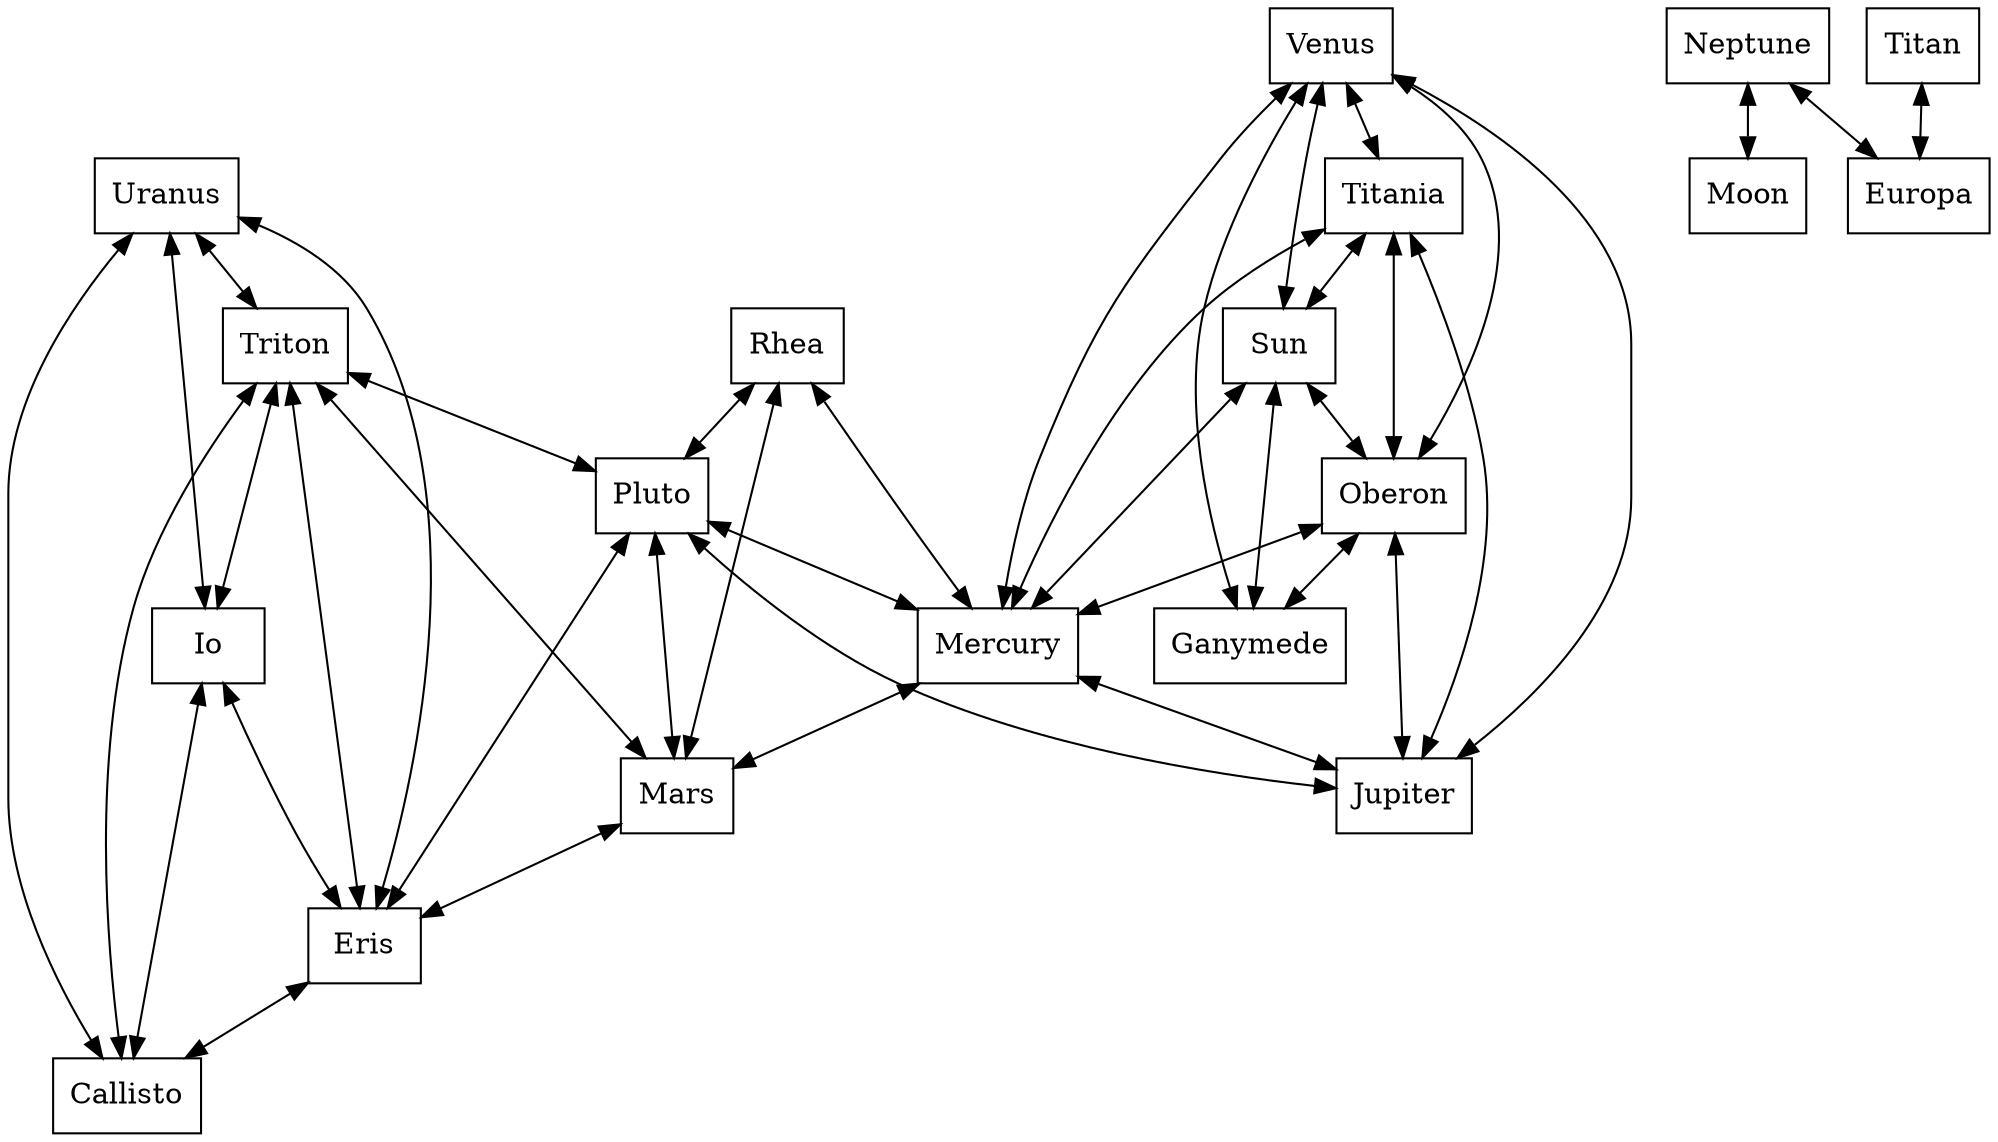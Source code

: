 digraph G {
  Eris [fillcolor="#0003E8", label="Eris", shape=box, ];
  Neptune [fillcolor="#0003E8", label="Neptune", shape=box, ];
  Mercury [fillcolor="#0003E8", label="Mercury", shape=box, ];
  Uranus [fillcolor="#0003E8", label="Uranus", shape=box, ];
  Ganymede [fillcolor="#0003E8", label="Ganymede", shape=box, ];
  Rhea [fillcolor="#0003E8", label="Rhea", shape=box, ];
  Titan [fillcolor="#0003E8", label="Titan", shape=box, ];
  Moon [fillcolor="#0003E8", label="Moon", shape=box, ];
  Sun [fillcolor="#0003E8", label="Sun", shape=box, ];
  Oberon [fillcolor="#0003E8", label="Oberon", shape=box, ];
  Venus [fillcolor="#0003E8", label="Venus", shape=box, ];
  Titania [fillcolor="#0003E8", label="Titania", shape=box, ];
  Jupiter [fillcolor="#0003E8", label="Jupiter", shape=box, ];
  Europa [fillcolor="#0003E8", label="Europa", shape=box, ];
  Callisto [fillcolor="#0003E8", label="Callisto", shape=box, ];
  Pluto [fillcolor="#0003E8", label="Pluto", shape=box, ];
  Mars [fillcolor="#0003E8", label="Mars", shape=box, ];
  Io [fillcolor="#0003E8", label="Io", shape=box, ];
  Triton [fillcolor="#0003E8", label="Triton", shape=box, ];
  
  
  Eris -> Callisto [dir=both, ];
  Neptune -> Europa [dir=both, ];
  Neptune -> Moon [dir=both, ];
  Mercury -> Jupiter [dir=both, ];
  Mercury -> Mars [dir=both, ];
  Uranus -> Callisto [dir=both, ];
  Uranus -> Eris [dir=both, ];
  Uranus -> Io [dir=both, ];
  Uranus -> Triton [dir=both, ];
  Rhea -> Mars [dir=both, ];
  Rhea -> Mercury [dir=both, ];
  Rhea -> Pluto [dir=both, ];
  Titan -> Europa [dir=both, ];
  Sun -> Ganymede [dir=both, ];
  Sun -> Mercury [dir=both, ];
  Sun -> Oberon [dir=both, ];
  Oberon -> Ganymede [dir=both, ];
  Oberon -> Jupiter [dir=both, ];
  Oberon -> Mercury [dir=both, ];
  Venus -> Ganymede [dir=both, ];
  Venus -> Jupiter [dir=both, ];
  Venus -> Mercury [dir=both, ];
  Venus -> Oberon [dir=both, ];
  Venus -> Sun [dir=both, ];
  Venus -> Titania [dir=both, ];
  Titania -> Jupiter [dir=both, ];
  Titania -> Mercury [dir=both, ];
  Titania -> Oberon [dir=both, ];
  Titania -> Sun [dir=both, ];
  Pluto -> Eris [dir=both, ];
  Pluto -> Jupiter [dir=both, ];
  Pluto -> Mars [dir=both, ];
  Pluto -> Mercury [dir=both, ];
  Mars -> Eris [dir=both, ];
  Io -> Callisto [dir=both, ];
  Io -> Eris [dir=both, ];
  Triton -> Callisto [dir=both, ];
  Triton -> Eris [dir=both, ];
  Triton -> Io [dir=both, ];
  Triton -> Mars [dir=both, ];
  Triton -> Pluto [dir=both, ];
  
  }